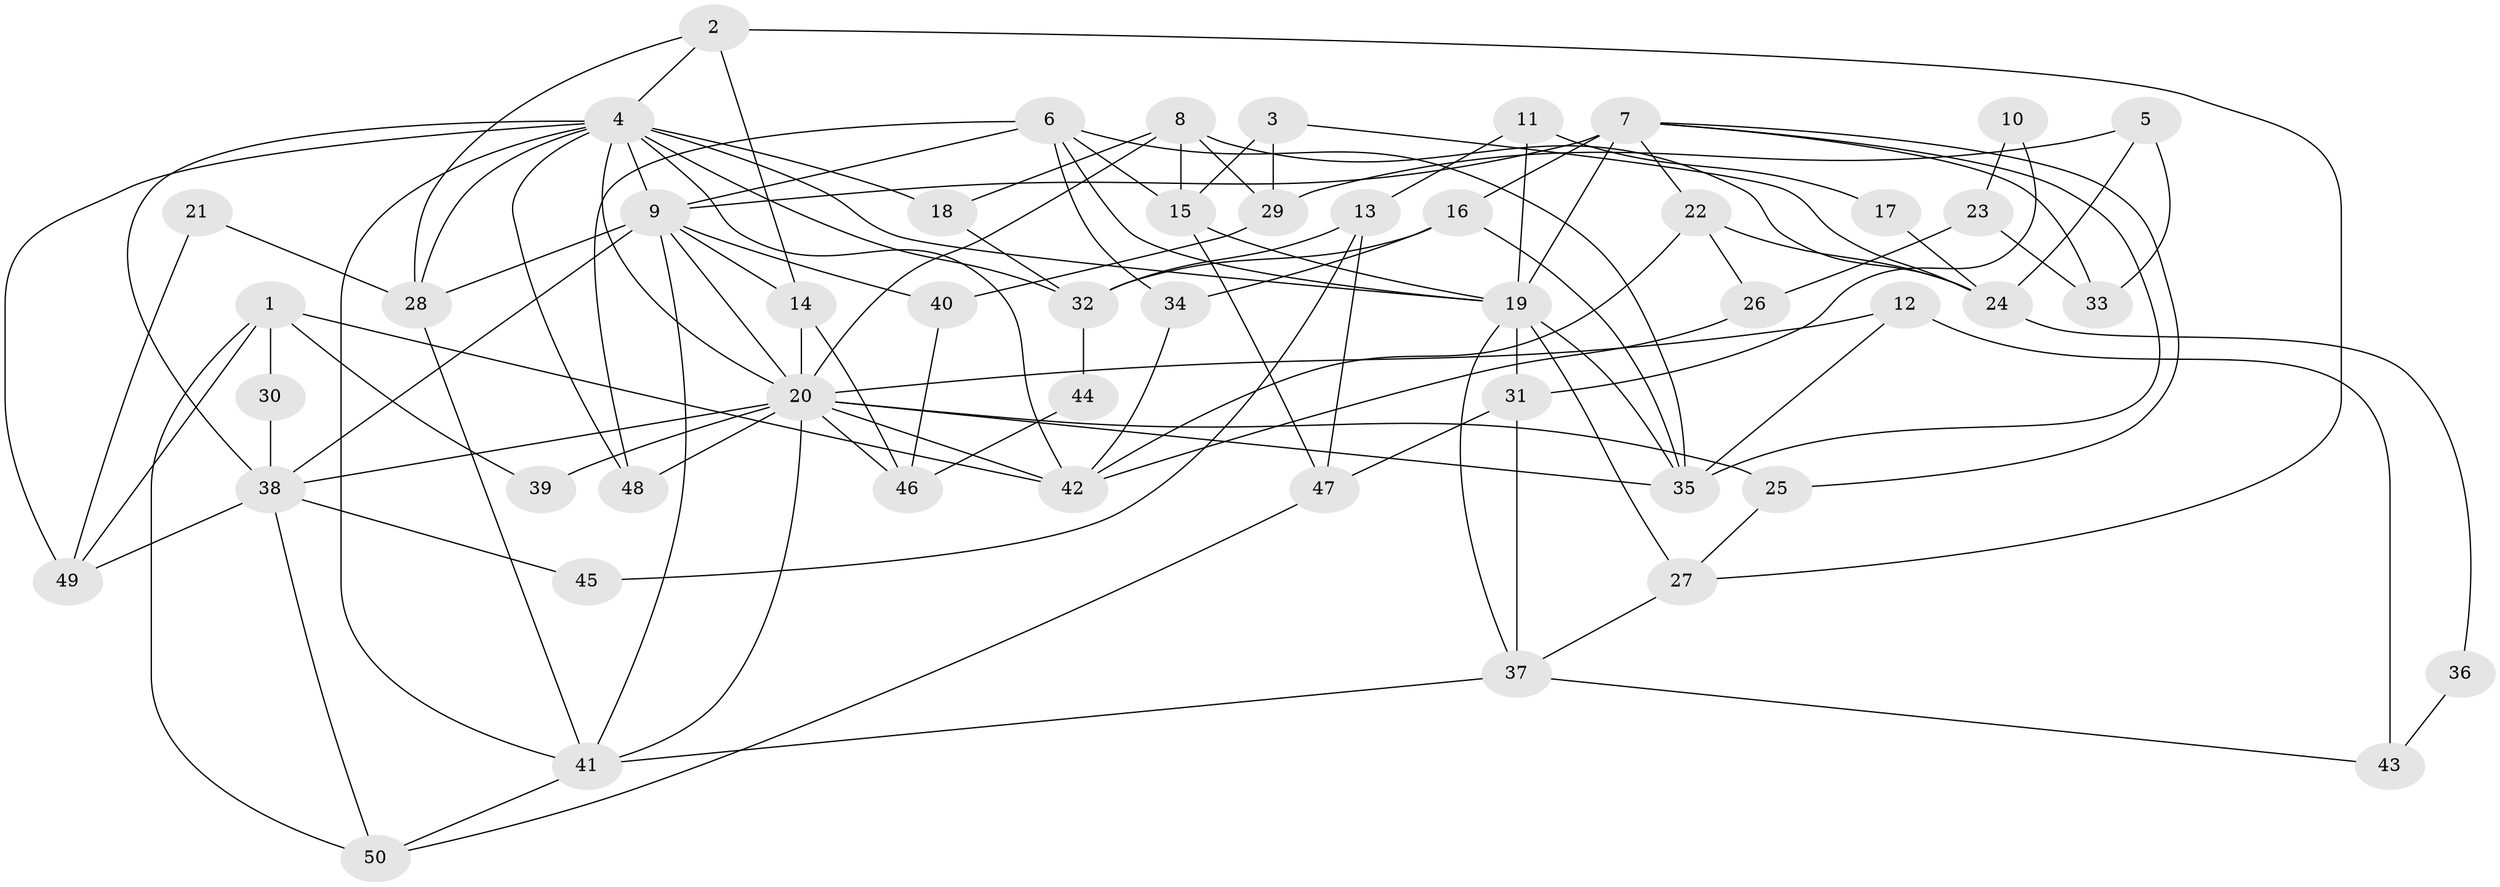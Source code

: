 // original degree distribution, {5: 0.18571428571428572, 4: 0.32857142857142857, 3: 0.24285714285714285, 2: 0.12857142857142856, 9: 0.014285714285714285, 7: 0.014285714285714285, 6: 0.07142857142857142, 8: 0.014285714285714285}
// Generated by graph-tools (version 1.1) at 2025/50/03/04/25 22:50:51]
// undirected, 50 vertices, 110 edges
graph export_dot {
  node [color=gray90,style=filled];
  1;
  2;
  3;
  4;
  5;
  6;
  7;
  8;
  9;
  10;
  11;
  12;
  13;
  14;
  15;
  16;
  17;
  18;
  19;
  20;
  21;
  22;
  23;
  24;
  25;
  26;
  27;
  28;
  29;
  30;
  31;
  32;
  33;
  34;
  35;
  36;
  37;
  38;
  39;
  40;
  41;
  42;
  43;
  44;
  45;
  46;
  47;
  48;
  49;
  50;
  1 -- 30 [weight=1.0];
  1 -- 39 [weight=1.0];
  1 -- 42 [weight=1.0];
  1 -- 49 [weight=1.0];
  1 -- 50 [weight=1.0];
  2 -- 4 [weight=1.0];
  2 -- 14 [weight=1.0];
  2 -- 27 [weight=1.0];
  2 -- 28 [weight=1.0];
  3 -- 15 [weight=1.0];
  3 -- 24 [weight=1.0];
  3 -- 29 [weight=1.0];
  4 -- 9 [weight=1.0];
  4 -- 18 [weight=1.0];
  4 -- 19 [weight=1.0];
  4 -- 20 [weight=1.0];
  4 -- 28 [weight=1.0];
  4 -- 32 [weight=2.0];
  4 -- 38 [weight=2.0];
  4 -- 41 [weight=1.0];
  4 -- 42 [weight=1.0];
  4 -- 48 [weight=1.0];
  4 -- 49 [weight=1.0];
  5 -- 24 [weight=1.0];
  5 -- 29 [weight=1.0];
  5 -- 33 [weight=1.0];
  6 -- 9 [weight=1.0];
  6 -- 15 [weight=1.0];
  6 -- 19 [weight=1.0];
  6 -- 34 [weight=1.0];
  6 -- 35 [weight=1.0];
  6 -- 48 [weight=1.0];
  7 -- 9 [weight=1.0];
  7 -- 16 [weight=1.0];
  7 -- 19 [weight=3.0];
  7 -- 22 [weight=1.0];
  7 -- 25 [weight=1.0];
  7 -- 33 [weight=1.0];
  7 -- 35 [weight=1.0];
  8 -- 15 [weight=1.0];
  8 -- 18 [weight=1.0];
  8 -- 20 [weight=1.0];
  8 -- 24 [weight=1.0];
  8 -- 29 [weight=1.0];
  9 -- 14 [weight=1.0];
  9 -- 20 [weight=1.0];
  9 -- 28 [weight=1.0];
  9 -- 38 [weight=1.0];
  9 -- 40 [weight=1.0];
  9 -- 41 [weight=1.0];
  10 -- 23 [weight=1.0];
  10 -- 31 [weight=1.0];
  11 -- 13 [weight=1.0];
  11 -- 17 [weight=1.0];
  11 -- 19 [weight=1.0];
  12 -- 20 [weight=1.0];
  12 -- 35 [weight=1.0];
  12 -- 43 [weight=1.0];
  13 -- 32 [weight=1.0];
  13 -- 45 [weight=1.0];
  13 -- 47 [weight=1.0];
  14 -- 20 [weight=1.0];
  14 -- 46 [weight=1.0];
  15 -- 19 [weight=2.0];
  15 -- 47 [weight=1.0];
  16 -- 32 [weight=1.0];
  16 -- 34 [weight=1.0];
  16 -- 35 [weight=1.0];
  17 -- 24 [weight=1.0];
  18 -- 32 [weight=1.0];
  19 -- 27 [weight=1.0];
  19 -- 31 [weight=1.0];
  19 -- 35 [weight=1.0];
  19 -- 37 [weight=1.0];
  20 -- 25 [weight=1.0];
  20 -- 35 [weight=1.0];
  20 -- 38 [weight=1.0];
  20 -- 39 [weight=1.0];
  20 -- 41 [weight=1.0];
  20 -- 42 [weight=1.0];
  20 -- 46 [weight=1.0];
  20 -- 48 [weight=1.0];
  21 -- 28 [weight=1.0];
  21 -- 49 [weight=1.0];
  22 -- 24 [weight=1.0];
  22 -- 26 [weight=1.0];
  22 -- 42 [weight=1.0];
  23 -- 26 [weight=1.0];
  23 -- 33 [weight=1.0];
  24 -- 36 [weight=1.0];
  25 -- 27 [weight=1.0];
  26 -- 42 [weight=1.0];
  27 -- 37 [weight=1.0];
  28 -- 41 [weight=1.0];
  29 -- 40 [weight=1.0];
  30 -- 38 [weight=1.0];
  31 -- 37 [weight=1.0];
  31 -- 47 [weight=1.0];
  32 -- 44 [weight=1.0];
  34 -- 42 [weight=1.0];
  36 -- 43 [weight=1.0];
  37 -- 41 [weight=1.0];
  37 -- 43 [weight=1.0];
  38 -- 45 [weight=1.0];
  38 -- 49 [weight=1.0];
  38 -- 50 [weight=1.0];
  40 -- 46 [weight=1.0];
  41 -- 50 [weight=1.0];
  44 -- 46 [weight=1.0];
  47 -- 50 [weight=1.0];
}
